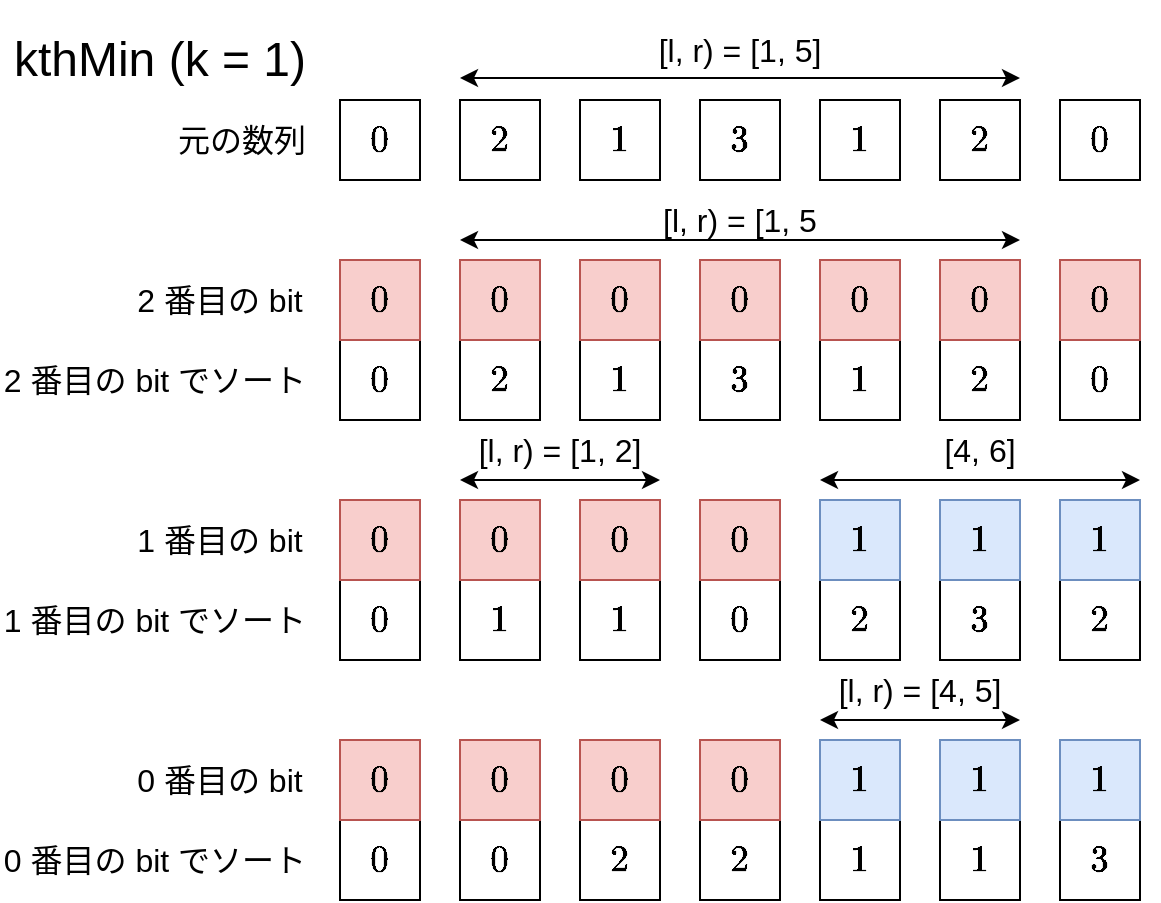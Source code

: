 <mxfile version="24.6.4" type="device">
  <diagram name="Page-1" id="Huvc_epTl2GeRZDboPI5">
    <mxGraphModel dx="1474" dy="890" grid="1" gridSize="10" guides="1" tooltips="1" connect="1" arrows="1" fold="1" page="1" pageScale="1" pageWidth="850" pageHeight="1100" math="1" shadow="0">
      <root>
        <mxCell id="0" />
        <mxCell id="1" parent="0" />
        <mxCell id="Qdi247grOmWhZG3LN0WY-2" value="`0`" style="rounded=0;whiteSpace=wrap;html=1;fontSize=16;" parent="1" vertex="1">
          <mxGeometry x="200" y="440" width="40" height="40" as="geometry" />
        </mxCell>
        <mxCell id="Qdi247grOmWhZG3LN0WY-3" value="`2`" style="rounded=0;whiteSpace=wrap;html=1;fontSize=16;" parent="1" vertex="1">
          <mxGeometry x="260" y="440" width="40" height="40" as="geometry" />
        </mxCell>
        <mxCell id="Qdi247grOmWhZG3LN0WY-4" value="`1`" style="rounded=0;whiteSpace=wrap;html=1;fontSize=16;" parent="1" vertex="1">
          <mxGeometry x="320" y="440" width="40" height="40" as="geometry" />
        </mxCell>
        <mxCell id="Qdi247grOmWhZG3LN0WY-5" value="`3`" style="rounded=0;whiteSpace=wrap;html=1;fontSize=16;" parent="1" vertex="1">
          <mxGeometry x="380" y="440" width="40" height="40" as="geometry" />
        </mxCell>
        <mxCell id="Qdi247grOmWhZG3LN0WY-6" value="`1`" style="rounded=0;whiteSpace=wrap;html=1;fontSize=16;" parent="1" vertex="1">
          <mxGeometry x="440" y="440" width="40" height="40" as="geometry" />
        </mxCell>
        <mxCell id="Qdi247grOmWhZG3LN0WY-7" value="`2`" style="rounded=0;whiteSpace=wrap;html=1;fontSize=16;" parent="1" vertex="1">
          <mxGeometry x="500" y="440" width="40" height="40" as="geometry" />
        </mxCell>
        <mxCell id="Qdi247grOmWhZG3LN0WY-8" value="`0`" style="rounded=0;whiteSpace=wrap;html=1;fontSize=16;" parent="1" vertex="1">
          <mxGeometry x="560" y="440" width="40" height="40" as="geometry" />
        </mxCell>
        <mxCell id="Qdi247grOmWhZG3LN0WY-10" value="`0`" style="rounded=0;whiteSpace=wrap;html=1;fontSize=16;" parent="1" vertex="1">
          <mxGeometry x="200" y="560" width="40" height="40" as="geometry" />
        </mxCell>
        <mxCell id="Qdi247grOmWhZG3LN0WY-11" value="`2`" style="rounded=0;whiteSpace=wrap;html=1;fontSize=16;" parent="1" vertex="1">
          <mxGeometry x="260" y="560" width="40" height="40" as="geometry" />
        </mxCell>
        <mxCell id="Qdi247grOmWhZG3LN0WY-12" value="`1`" style="rounded=0;whiteSpace=wrap;html=1;fontSize=16;" parent="1" vertex="1">
          <mxGeometry x="320" y="560" width="40" height="40" as="geometry" />
        </mxCell>
        <mxCell id="Qdi247grOmWhZG3LN0WY-13" value="`3`" style="rounded=0;whiteSpace=wrap;html=1;fontSize=16;" parent="1" vertex="1">
          <mxGeometry x="380" y="560" width="40" height="40" as="geometry" />
        </mxCell>
        <mxCell id="Qdi247grOmWhZG3LN0WY-14" value="`1`" style="rounded=0;whiteSpace=wrap;html=1;fontSize=16;" parent="1" vertex="1">
          <mxGeometry x="440" y="560" width="40" height="40" as="geometry" />
        </mxCell>
        <mxCell id="Qdi247grOmWhZG3LN0WY-15" value="`2`" style="rounded=0;whiteSpace=wrap;html=1;fontSize=16;" parent="1" vertex="1">
          <mxGeometry x="500" y="560" width="40" height="40" as="geometry" />
        </mxCell>
        <mxCell id="Qdi247grOmWhZG3LN0WY-16" value="`0`" style="rounded=0;whiteSpace=wrap;html=1;fontSize=16;" parent="1" vertex="1">
          <mxGeometry x="560" y="560" width="40" height="40" as="geometry" />
        </mxCell>
        <mxCell id="Qdi247grOmWhZG3LN0WY-20" value="2 番目の bit" style="text;html=1;align=center;verticalAlign=middle;whiteSpace=wrap;rounded=0;fontSize=16;" parent="1" vertex="1">
          <mxGeometry x="95" y="525" width="90" height="30" as="geometry" />
        </mxCell>
        <mxCell id="Qdi247grOmWhZG3LN0WY-22" value="`0`" style="rounded=0;whiteSpace=wrap;html=1;fontSize=16;" parent="1" vertex="1">
          <mxGeometry x="200" y="680" width="40" height="40" as="geometry" />
        </mxCell>
        <mxCell id="Qdi247grOmWhZG3LN0WY-23" value="`1`" style="rounded=0;whiteSpace=wrap;html=1;fontSize=16;" parent="1" vertex="1">
          <mxGeometry x="260" y="680" width="40" height="40" as="geometry" />
        </mxCell>
        <mxCell id="Qdi247grOmWhZG3LN0WY-24" value="`1`" style="rounded=0;whiteSpace=wrap;html=1;fontSize=16;" parent="1" vertex="1">
          <mxGeometry x="320" y="680" width="40" height="40" as="geometry" />
        </mxCell>
        <mxCell id="Qdi247grOmWhZG3LN0WY-25" value="`0`" style="rounded=0;whiteSpace=wrap;html=1;fontSize=16;" parent="1" vertex="1">
          <mxGeometry x="380" y="680" width="40" height="40" as="geometry" />
        </mxCell>
        <mxCell id="Qdi247grOmWhZG3LN0WY-26" value="`2`" style="rounded=0;whiteSpace=wrap;html=1;fontSize=16;" parent="1" vertex="1">
          <mxGeometry x="440" y="680" width="40" height="40" as="geometry" />
        </mxCell>
        <mxCell id="Qdi247grOmWhZG3LN0WY-27" value="`3`" style="rounded=0;whiteSpace=wrap;html=1;fontSize=16;" parent="1" vertex="1">
          <mxGeometry x="500" y="680" width="40" height="40" as="geometry" />
        </mxCell>
        <mxCell id="Qdi247grOmWhZG3LN0WY-28" value="`2`" style="rounded=0;whiteSpace=wrap;html=1;fontSize=16;" parent="1" vertex="1">
          <mxGeometry x="560" y="680" width="40" height="40" as="geometry" />
        </mxCell>
        <mxCell id="Qdi247grOmWhZG3LN0WY-30" value="`0`" style="rounded=0;whiteSpace=wrap;html=1;fontSize=16;fillColor=#f8cecc;strokeColor=#b85450;" parent="1" vertex="1">
          <mxGeometry x="200" y="520" width="40" height="40" as="geometry" />
        </mxCell>
        <mxCell id="Qdi247grOmWhZG3LN0WY-31" value="`0`" style="rounded=0;whiteSpace=wrap;html=1;fontSize=16;fillColor=#f8cecc;strokeColor=#b85450;" parent="1" vertex="1">
          <mxGeometry x="260" y="520" width="40" height="40" as="geometry" />
        </mxCell>
        <mxCell id="Qdi247grOmWhZG3LN0WY-32" value="`0`" style="rounded=0;whiteSpace=wrap;html=1;fontSize=16;fillColor=#f8cecc;strokeColor=#b85450;" parent="1" vertex="1">
          <mxGeometry x="320" y="520" width="40" height="40" as="geometry" />
        </mxCell>
        <mxCell id="Qdi247grOmWhZG3LN0WY-33" value="`0`" style="rounded=0;whiteSpace=wrap;html=1;fontSize=16;fillColor=#f8cecc;strokeColor=#b85450;" parent="1" vertex="1">
          <mxGeometry x="380" y="520" width="40" height="40" as="geometry" />
        </mxCell>
        <mxCell id="Qdi247grOmWhZG3LN0WY-34" value="`0`" style="rounded=0;whiteSpace=wrap;html=1;fontSize=16;fillColor=#f8cecc;strokeColor=#b85450;" parent="1" vertex="1">
          <mxGeometry x="440" y="520" width="40" height="40" as="geometry" />
        </mxCell>
        <mxCell id="Qdi247grOmWhZG3LN0WY-35" value="`0`" style="rounded=0;whiteSpace=wrap;html=1;fontSize=16;fillColor=#f8cecc;strokeColor=#b85450;" parent="1" vertex="1">
          <mxGeometry x="500" y="520" width="40" height="40" as="geometry" />
        </mxCell>
        <mxCell id="Qdi247grOmWhZG3LN0WY-36" value="`0`" style="rounded=0;whiteSpace=wrap;html=1;fontSize=16;fillColor=#f8cecc;strokeColor=#b85450;" parent="1" vertex="1">
          <mxGeometry x="560" y="520" width="40" height="40" as="geometry" />
        </mxCell>
        <mxCell id="Qdi247grOmWhZG3LN0WY-37" value="`0`" style="rounded=0;whiteSpace=wrap;html=1;fontSize=16;fillColor=#f8cecc;strokeColor=#b85450;" parent="1" vertex="1">
          <mxGeometry x="200" y="640" width="40" height="40" as="geometry" />
        </mxCell>
        <mxCell id="Qdi247grOmWhZG3LN0WY-38" value="`0`" style="rounded=0;whiteSpace=wrap;html=1;fontSize=16;fillColor=#f8cecc;strokeColor=#b85450;" parent="1" vertex="1">
          <mxGeometry x="260" y="640" width="40" height="40" as="geometry" />
        </mxCell>
        <mxCell id="Qdi247grOmWhZG3LN0WY-39" value="`0`" style="rounded=0;whiteSpace=wrap;html=1;fontSize=16;fillColor=#f8cecc;strokeColor=#b85450;" parent="1" vertex="1">
          <mxGeometry x="320" y="640" width="40" height="40" as="geometry" />
        </mxCell>
        <mxCell id="Qdi247grOmWhZG3LN0WY-40" value="`0`" style="rounded=0;whiteSpace=wrap;html=1;fontSize=16;fillColor=#f8cecc;strokeColor=#b85450;" parent="1" vertex="1">
          <mxGeometry x="380" y="640" width="40" height="40" as="geometry" />
        </mxCell>
        <mxCell id="Qdi247grOmWhZG3LN0WY-41" value="`1`" style="rounded=0;whiteSpace=wrap;html=1;fontSize=16;fillColor=#dae8fc;strokeColor=#6c8ebf;" parent="1" vertex="1">
          <mxGeometry x="440" y="640" width="40" height="40" as="geometry" />
        </mxCell>
        <mxCell id="Qdi247grOmWhZG3LN0WY-42" value="`1`" style="rounded=0;whiteSpace=wrap;html=1;fontSize=16;fillColor=#dae8fc;strokeColor=#6c8ebf;" parent="1" vertex="1">
          <mxGeometry x="500" y="640" width="40" height="40" as="geometry" />
        </mxCell>
        <mxCell id="Qdi247grOmWhZG3LN0WY-43" value="`1`" style="rounded=0;whiteSpace=wrap;html=1;fontSize=16;fillColor=#dae8fc;strokeColor=#6c8ebf;" parent="1" vertex="1">
          <mxGeometry x="560" y="640" width="40" height="40" as="geometry" />
        </mxCell>
        <mxCell id="Qdi247grOmWhZG3LN0WY-44" value="`0`" style="rounded=0;whiteSpace=wrap;html=1;fontSize=16;" parent="1" vertex="1">
          <mxGeometry x="200" y="800" width="40" height="40" as="geometry" />
        </mxCell>
        <mxCell id="Qdi247grOmWhZG3LN0WY-45" value="`1`" style="rounded=0;whiteSpace=wrap;html=1;fontSize=16;" parent="1" vertex="1">
          <mxGeometry x="440" y="800" width="40" height="40" as="geometry" />
        </mxCell>
        <mxCell id="Qdi247grOmWhZG3LN0WY-46" value="`1`" style="rounded=0;whiteSpace=wrap;html=1;fontSize=16;" parent="1" vertex="1">
          <mxGeometry x="500" y="800" width="40" height="40" as="geometry" />
        </mxCell>
        <mxCell id="Qdi247grOmWhZG3LN0WY-47" value="`0`" style="rounded=0;whiteSpace=wrap;html=1;fontSize=16;" parent="1" vertex="1">
          <mxGeometry x="260" y="800" width="40" height="40" as="geometry" />
        </mxCell>
        <mxCell id="Qdi247grOmWhZG3LN0WY-48" value="`2`" style="rounded=0;whiteSpace=wrap;html=1;fontSize=16;" parent="1" vertex="1">
          <mxGeometry x="320" y="800" width="40" height="40" as="geometry" />
        </mxCell>
        <mxCell id="Qdi247grOmWhZG3LN0WY-49" value="`3`" style="rounded=0;whiteSpace=wrap;html=1;fontSize=16;" parent="1" vertex="1">
          <mxGeometry x="560" y="800" width="40" height="40" as="geometry" />
        </mxCell>
        <mxCell id="Qdi247grOmWhZG3LN0WY-50" value="`2`" style="rounded=0;whiteSpace=wrap;html=1;fontSize=16;" parent="1" vertex="1">
          <mxGeometry x="380" y="800" width="40" height="40" as="geometry" />
        </mxCell>
        <mxCell id="Qdi247grOmWhZG3LN0WY-52" value="`0`" style="rounded=0;whiteSpace=wrap;html=1;fontSize=16;fillColor=#f8cecc;strokeColor=#b85450;" parent="1" vertex="1">
          <mxGeometry x="200" y="760" width="40" height="40" as="geometry" />
        </mxCell>
        <mxCell id="Qdi247grOmWhZG3LN0WY-53" value="`0`" style="rounded=0;whiteSpace=wrap;html=1;fontSize=16;fillColor=#f8cecc;strokeColor=#b85450;" parent="1" vertex="1">
          <mxGeometry x="260" y="760" width="40" height="40" as="geometry" />
        </mxCell>
        <mxCell id="Qdi247grOmWhZG3LN0WY-54" value="`0`" style="rounded=0;whiteSpace=wrap;html=1;fontSize=16;fillColor=#f8cecc;strokeColor=#b85450;" parent="1" vertex="1">
          <mxGeometry x="320" y="760" width="40" height="40" as="geometry" />
        </mxCell>
        <mxCell id="Qdi247grOmWhZG3LN0WY-55" value="`0`" style="rounded=0;whiteSpace=wrap;html=1;fontSize=16;fillColor=#f8cecc;strokeColor=#b85450;" parent="1" vertex="1">
          <mxGeometry x="380" y="760" width="40" height="40" as="geometry" />
        </mxCell>
        <mxCell id="Qdi247grOmWhZG3LN0WY-56" value="`1`" style="rounded=0;whiteSpace=wrap;html=1;fontSize=16;fillColor=#dae8fc;strokeColor=#6c8ebf;" parent="1" vertex="1">
          <mxGeometry x="440" y="760" width="40" height="40" as="geometry" />
        </mxCell>
        <mxCell id="Qdi247grOmWhZG3LN0WY-57" value="`1`" style="rounded=0;whiteSpace=wrap;html=1;fontSize=16;fillColor=#dae8fc;strokeColor=#6c8ebf;" parent="1" vertex="1">
          <mxGeometry x="500" y="760" width="40" height="40" as="geometry" />
        </mxCell>
        <mxCell id="Qdi247grOmWhZG3LN0WY-58" value="`1`" style="rounded=0;whiteSpace=wrap;html=1;fontSize=16;fillColor=#dae8fc;strokeColor=#6c8ebf;" parent="1" vertex="1">
          <mxGeometry x="560" y="760" width="40" height="40" as="geometry" />
        </mxCell>
        <mxCell id="Qdi247grOmWhZG3LN0WY-59" value="2 番目の bit でソート" style="text;html=1;align=center;verticalAlign=middle;whiteSpace=wrap;rounded=0;fontSize=16;" parent="1" vertex="1">
          <mxGeometry x="30" y="565" width="155" height="30" as="geometry" />
        </mxCell>
        <mxCell id="Qdi247grOmWhZG3LN0WY-60" value="1 番目の bit" style="text;html=1;align=center;verticalAlign=middle;whiteSpace=wrap;rounded=0;fontSize=16;" parent="1" vertex="1">
          <mxGeometry x="95" y="645" width="90" height="30" as="geometry" />
        </mxCell>
        <mxCell id="Qdi247grOmWhZG3LN0WY-61" value="1 番目の bit でソート" style="text;html=1;align=center;verticalAlign=middle;whiteSpace=wrap;rounded=0;fontSize=16;" parent="1" vertex="1">
          <mxGeometry x="30" y="685" width="155" height="30" as="geometry" />
        </mxCell>
        <mxCell id="Qdi247grOmWhZG3LN0WY-62" value="0 番目の bit" style="text;html=1;align=center;verticalAlign=middle;whiteSpace=wrap;rounded=0;fontSize=16;" parent="1" vertex="1">
          <mxGeometry x="95" y="765" width="90" height="30" as="geometry" />
        </mxCell>
        <mxCell id="Qdi247grOmWhZG3LN0WY-63" value="0 番目の bit でソート" style="text;html=1;align=center;verticalAlign=middle;whiteSpace=wrap;rounded=0;fontSize=16;" parent="1" vertex="1">
          <mxGeometry x="30" y="805" width="155" height="30" as="geometry" />
        </mxCell>
        <mxCell id="o4xizBBmFFXM_KVNyWRr-1" value="kthMin (k = 1)" style="text;html=1;align=center;verticalAlign=middle;whiteSpace=wrap;rounded=0;fontSize=24;" vertex="1" parent="1">
          <mxGeometry x="30" y="395" width="160" height="50" as="geometry" />
        </mxCell>
        <mxCell id="o4xizBBmFFXM_KVNyWRr-2" value="" style="endArrow=classic;startArrow=classic;html=1;rounded=0;" edge="1" parent="1">
          <mxGeometry width="50" height="50" relative="1" as="geometry">
            <mxPoint x="260" y="429" as="sourcePoint" />
            <mxPoint x="540" y="429" as="targetPoint" />
          </mxGeometry>
        </mxCell>
        <mxCell id="o4xizBBmFFXM_KVNyWRr-3" value="" style="endArrow=classic;startArrow=classic;html=1;rounded=0;" edge="1" parent="1">
          <mxGeometry width="50" height="50" relative="1" as="geometry">
            <mxPoint x="260" y="510" as="sourcePoint" />
            <mxPoint x="540" y="510" as="targetPoint" />
          </mxGeometry>
        </mxCell>
        <mxCell id="o4xizBBmFFXM_KVNyWRr-4" value="" style="endArrow=classic;startArrow=classic;html=1;rounded=0;" edge="1" parent="1">
          <mxGeometry width="50" height="50" relative="1" as="geometry">
            <mxPoint x="260" y="630" as="sourcePoint" />
            <mxPoint x="360" y="630" as="targetPoint" />
          </mxGeometry>
        </mxCell>
        <mxCell id="o4xizBBmFFXM_KVNyWRr-7" value="[l, r) = [1, 5]" style="text;html=1;align=center;verticalAlign=middle;whiteSpace=wrap;rounded=0;fontSize=16;" vertex="1" parent="1">
          <mxGeometry x="320" y="390" width="160" height="50" as="geometry" />
        </mxCell>
        <mxCell id="o4xizBBmFFXM_KVNyWRr-8" value="[l, r) = [1, 5" style="text;html=1;align=center;verticalAlign=middle;whiteSpace=wrap;rounded=0;fontSize=16;" vertex="1" parent="1">
          <mxGeometry x="320" y="475" width="160" height="50" as="geometry" />
        </mxCell>
        <mxCell id="o4xizBBmFFXM_KVNyWRr-9" value="[l, r) = [1, 2]" style="text;html=1;align=center;verticalAlign=middle;whiteSpace=wrap;rounded=0;fontSize=16;" vertex="1" parent="1">
          <mxGeometry x="230" y="590" width="160" height="50" as="geometry" />
        </mxCell>
        <mxCell id="o4xizBBmFFXM_KVNyWRr-10" value="" style="endArrow=classic;startArrow=classic;html=1;rounded=0;" edge="1" parent="1">
          <mxGeometry width="50" height="50" relative="1" as="geometry">
            <mxPoint x="440" y="630" as="sourcePoint" />
            <mxPoint x="600" y="630" as="targetPoint" />
          </mxGeometry>
        </mxCell>
        <mxCell id="o4xizBBmFFXM_KVNyWRr-11" value="[4&lt;span style=&quot;background-color: initial;&quot;&gt;, 6]&lt;/span&gt;" style="text;html=1;align=center;verticalAlign=middle;whiteSpace=wrap;rounded=0;fontSize=16;" vertex="1" parent="1">
          <mxGeometry x="440" y="590" width="160" height="50" as="geometry" />
        </mxCell>
        <mxCell id="o4xizBBmFFXM_KVNyWRr-12" value="" style="endArrow=classic;startArrow=classic;html=1;rounded=0;" edge="1" parent="1">
          <mxGeometry width="50" height="50" relative="1" as="geometry">
            <mxPoint x="440" y="750" as="sourcePoint" />
            <mxPoint x="540" y="750" as="targetPoint" />
          </mxGeometry>
        </mxCell>
        <mxCell id="o4xizBBmFFXM_KVNyWRr-13" value="[l, r) = [4, 5]" style="text;html=1;align=center;verticalAlign=middle;whiteSpace=wrap;rounded=0;fontSize=16;" vertex="1" parent="1">
          <mxGeometry x="410" y="710" width="160" height="50" as="geometry" />
        </mxCell>
        <mxCell id="o4xizBBmFFXM_KVNyWRr-15" value="元の数列" style="text;html=1;align=right;verticalAlign=middle;whiteSpace=wrap;rounded=0;fontSize=16;" vertex="1" parent="1">
          <mxGeometry x="30" y="445" width="155" height="30" as="geometry" />
        </mxCell>
      </root>
    </mxGraphModel>
  </diagram>
</mxfile>
